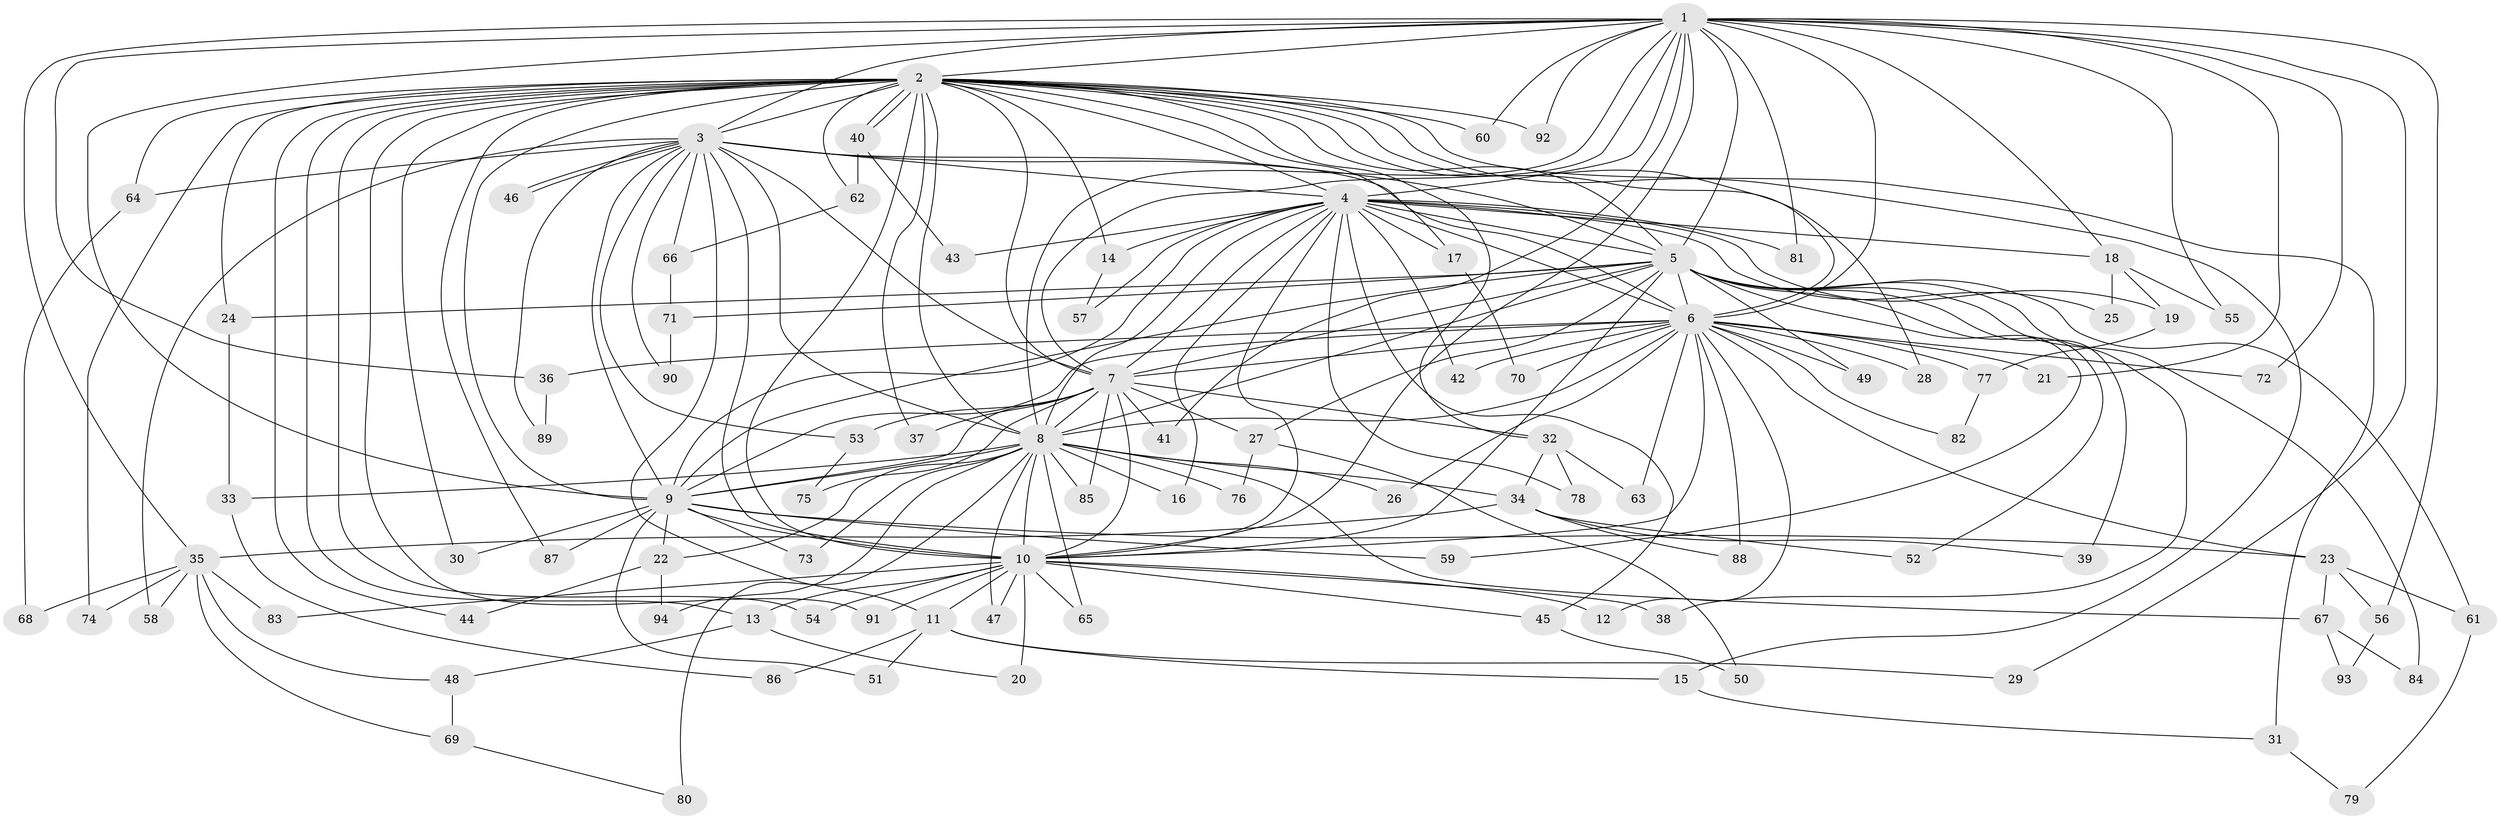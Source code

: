 // Generated by graph-tools (version 1.1) at 2025/49/03/09/25 03:49:32]
// undirected, 94 vertices, 213 edges
graph export_dot {
graph [start="1"]
  node [color=gray90,style=filled];
  1;
  2;
  3;
  4;
  5;
  6;
  7;
  8;
  9;
  10;
  11;
  12;
  13;
  14;
  15;
  16;
  17;
  18;
  19;
  20;
  21;
  22;
  23;
  24;
  25;
  26;
  27;
  28;
  29;
  30;
  31;
  32;
  33;
  34;
  35;
  36;
  37;
  38;
  39;
  40;
  41;
  42;
  43;
  44;
  45;
  46;
  47;
  48;
  49;
  50;
  51;
  52;
  53;
  54;
  55;
  56;
  57;
  58;
  59;
  60;
  61;
  62;
  63;
  64;
  65;
  66;
  67;
  68;
  69;
  70;
  71;
  72;
  73;
  74;
  75;
  76;
  77;
  78;
  79;
  80;
  81;
  82;
  83;
  84;
  85;
  86;
  87;
  88;
  89;
  90;
  91;
  92;
  93;
  94;
  1 -- 2;
  1 -- 3;
  1 -- 4;
  1 -- 5;
  1 -- 6;
  1 -- 7;
  1 -- 8;
  1 -- 9;
  1 -- 10;
  1 -- 18;
  1 -- 21;
  1 -- 29;
  1 -- 35;
  1 -- 36;
  1 -- 41;
  1 -- 55;
  1 -- 56;
  1 -- 60;
  1 -- 72;
  1 -- 81;
  1 -- 92;
  2 -- 3;
  2 -- 4;
  2 -- 5;
  2 -- 6;
  2 -- 7;
  2 -- 8;
  2 -- 9;
  2 -- 10;
  2 -- 13;
  2 -- 14;
  2 -- 15;
  2 -- 17;
  2 -- 24;
  2 -- 28;
  2 -- 30;
  2 -- 31;
  2 -- 32;
  2 -- 37;
  2 -- 40;
  2 -- 40;
  2 -- 44;
  2 -- 54;
  2 -- 60;
  2 -- 62;
  2 -- 64;
  2 -- 74;
  2 -- 87;
  2 -- 91;
  2 -- 92;
  3 -- 4;
  3 -- 5;
  3 -- 6;
  3 -- 7;
  3 -- 8;
  3 -- 9;
  3 -- 10;
  3 -- 11;
  3 -- 46;
  3 -- 46;
  3 -- 53;
  3 -- 58;
  3 -- 64;
  3 -- 66;
  3 -- 89;
  3 -- 90;
  4 -- 5;
  4 -- 6;
  4 -- 7;
  4 -- 8;
  4 -- 9;
  4 -- 10;
  4 -- 14;
  4 -- 16;
  4 -- 17;
  4 -- 18;
  4 -- 19;
  4 -- 25;
  4 -- 42;
  4 -- 43;
  4 -- 45;
  4 -- 57;
  4 -- 78;
  4 -- 81;
  5 -- 6;
  5 -- 7;
  5 -- 8;
  5 -- 9;
  5 -- 10;
  5 -- 24;
  5 -- 27;
  5 -- 38;
  5 -- 39;
  5 -- 49;
  5 -- 52;
  5 -- 59;
  5 -- 61;
  5 -- 71;
  5 -- 84;
  6 -- 7;
  6 -- 8;
  6 -- 9;
  6 -- 10;
  6 -- 12;
  6 -- 21;
  6 -- 23;
  6 -- 26;
  6 -- 28;
  6 -- 36;
  6 -- 42;
  6 -- 49;
  6 -- 63;
  6 -- 70;
  6 -- 72;
  6 -- 77;
  6 -- 82;
  6 -- 88;
  7 -- 8;
  7 -- 9;
  7 -- 10;
  7 -- 27;
  7 -- 32;
  7 -- 37;
  7 -- 41;
  7 -- 53;
  7 -- 75;
  7 -- 85;
  8 -- 9;
  8 -- 10;
  8 -- 16;
  8 -- 22;
  8 -- 26;
  8 -- 33;
  8 -- 34;
  8 -- 47;
  8 -- 65;
  8 -- 67;
  8 -- 73;
  8 -- 76;
  8 -- 80;
  8 -- 85;
  8 -- 94;
  9 -- 10;
  9 -- 22;
  9 -- 23;
  9 -- 30;
  9 -- 51;
  9 -- 59;
  9 -- 73;
  9 -- 87;
  10 -- 11;
  10 -- 12;
  10 -- 13;
  10 -- 20;
  10 -- 38;
  10 -- 45;
  10 -- 47;
  10 -- 54;
  10 -- 65;
  10 -- 83;
  10 -- 91;
  11 -- 15;
  11 -- 29;
  11 -- 51;
  11 -- 86;
  13 -- 20;
  13 -- 48;
  14 -- 57;
  15 -- 31;
  17 -- 70;
  18 -- 19;
  18 -- 25;
  18 -- 55;
  19 -- 77;
  22 -- 44;
  22 -- 94;
  23 -- 56;
  23 -- 61;
  23 -- 67;
  24 -- 33;
  27 -- 50;
  27 -- 76;
  31 -- 79;
  32 -- 34;
  32 -- 63;
  32 -- 78;
  33 -- 86;
  34 -- 35;
  34 -- 39;
  34 -- 52;
  34 -- 88;
  35 -- 48;
  35 -- 58;
  35 -- 68;
  35 -- 69;
  35 -- 74;
  35 -- 83;
  36 -- 89;
  40 -- 43;
  40 -- 62;
  45 -- 50;
  48 -- 69;
  53 -- 75;
  56 -- 93;
  61 -- 79;
  62 -- 66;
  64 -- 68;
  66 -- 71;
  67 -- 84;
  67 -- 93;
  69 -- 80;
  71 -- 90;
  77 -- 82;
}
